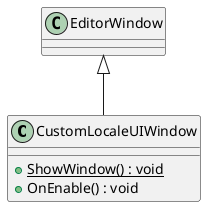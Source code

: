 @startuml
class CustomLocaleUIWindow {
    + {static} ShowWindow() : void
    + OnEnable() : void
}
EditorWindow <|-- CustomLocaleUIWindow
@enduml
